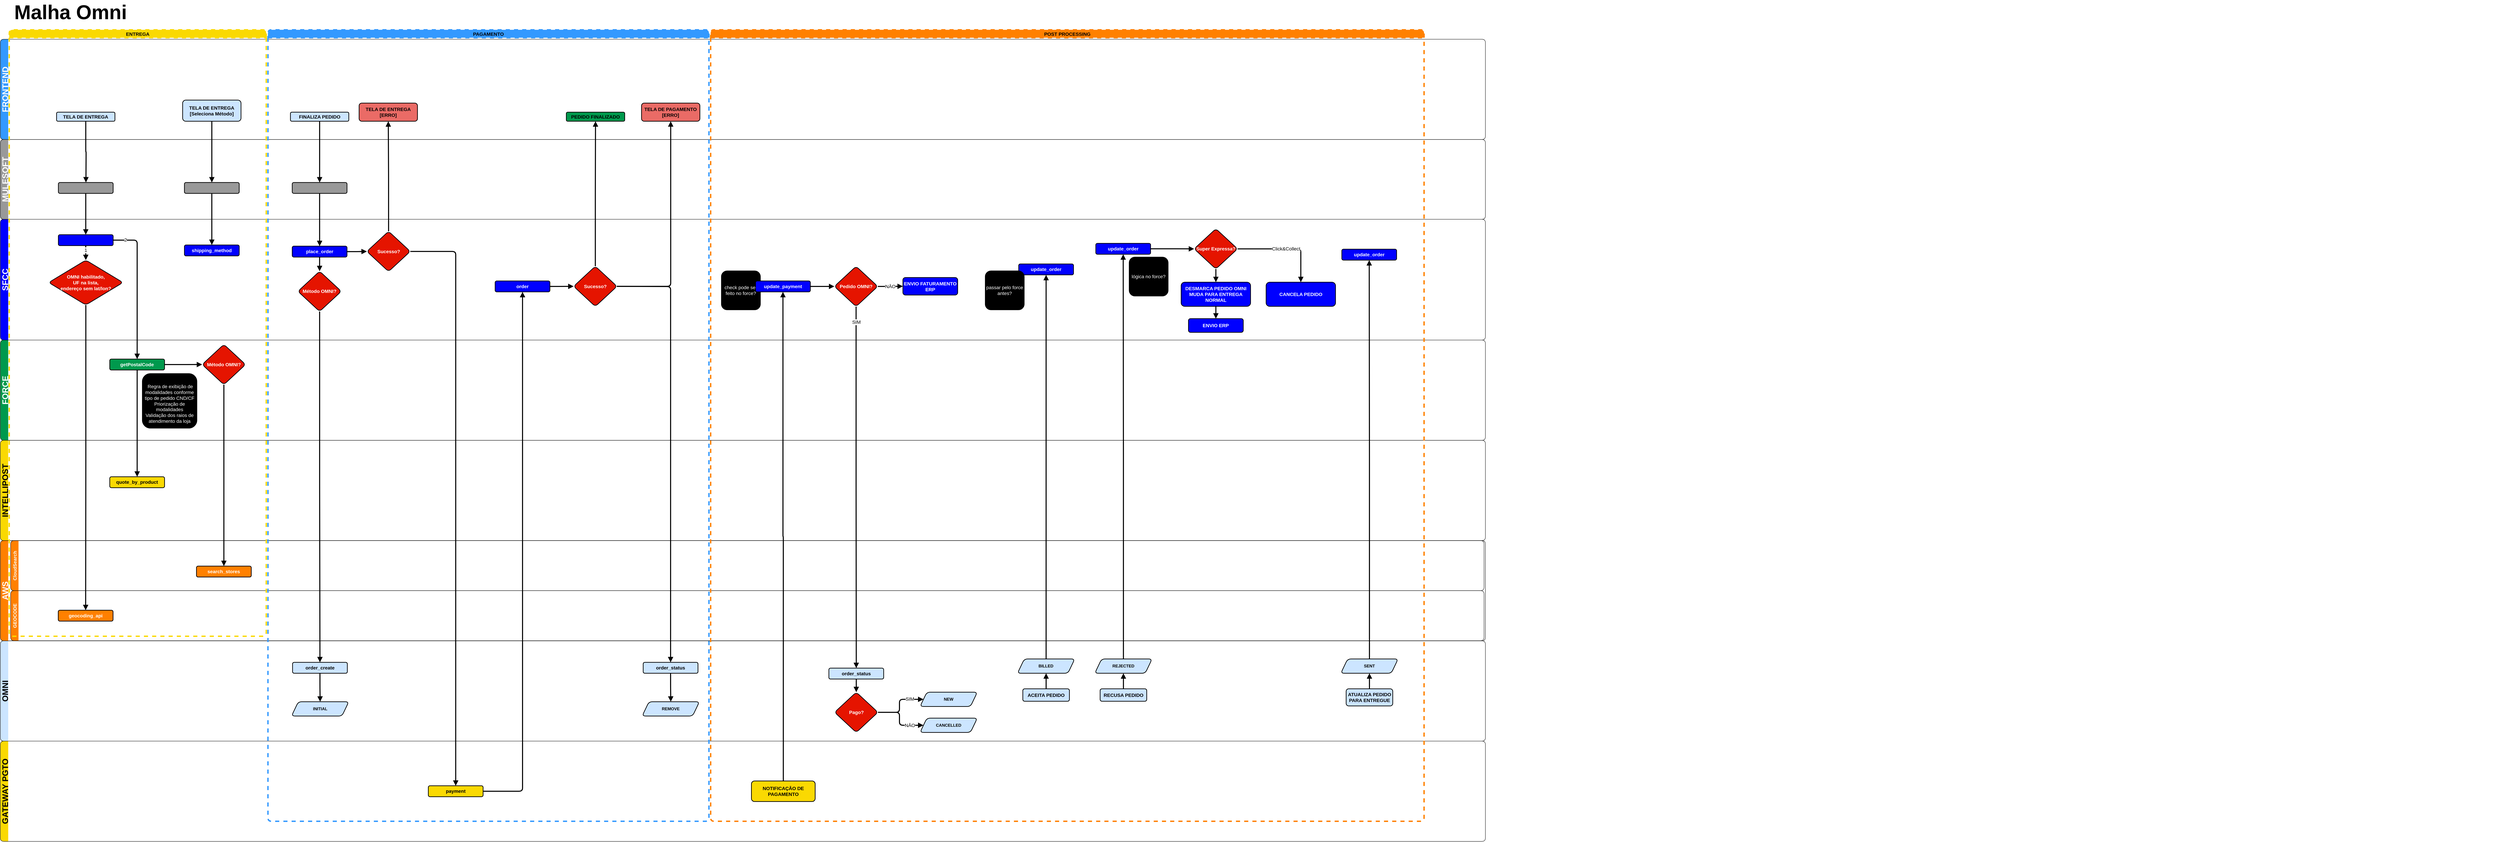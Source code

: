 <mxfile version="20.0.4" type="github">
  <diagram id="prtHgNgQTEPvFCAcTncT" name="Page-1">
    <mxGraphModel dx="3235" dy="905" grid="1" gridSize="10" guides="1" tooltips="1" connect="1" arrows="1" fold="1" page="1" pageScale="1" pageWidth="827" pageHeight="1169" math="0" shadow="0">
      <root>
        <mxCell id="0" />
        <mxCell id="1" parent="0" />
        <mxCell id="UH4h_3Y_hmDIXnIcrMvg-1" value="" style="edgeStyle=orthogonalEdgeStyle;rounded=1;orthogonalLoop=1;jettySize=auto;html=1;dashed=1;endArrow=none;endFill=0;" parent="1" edge="1">
          <mxGeometry relative="1" as="geometry">
            <mxPoint x="790" y="440" as="sourcePoint" />
          </mxGeometry>
        </mxCell>
        <mxCell id="UH4h_3Y_hmDIXnIcrMvg-2" style="edgeStyle=orthogonalEdgeStyle;rounded=1;orthogonalLoop=1;jettySize=auto;html=1;endArrow=classic;endFill=1;" parent="1" edge="1">
          <mxGeometry relative="1" as="geometry">
            <mxPoint x="910" y="440" as="targetPoint" />
          </mxGeometry>
        </mxCell>
        <mxCell id="weExqB_nzbaYjORjGd64-1" value="OMNI" style="swimlane;horizontal=0;labelBackgroundColor=none;fillColor=#CCE5FF;fontColor=#000000;strokeColor=default;strokeWidth=1;fontSize=24;perimeterSpacing=1;swimlaneLine=0;rounded=1;" vertex="1" parent="1">
          <mxGeometry x="-984" y="2480.4" width="4334" height="292.65" as="geometry" />
        </mxCell>
        <mxCell id="weExqB_nzbaYjORjGd64-16" style="edgeStyle=orthogonalEdgeStyle;rounded=1;orthogonalLoop=1;jettySize=auto;html=1;entryX=0.5;entryY=0;entryDx=0;entryDy=0;fontColor=#000000;endArrow=block;endFill=1;endSize=8;strokeWidth=3;" edge="1" parent="weExqB_nzbaYjORjGd64-1" source="weExqB_nzbaYjORjGd64-13" target="weExqB_nzbaYjORjGd64-14">
          <mxGeometry relative="1" as="geometry" />
        </mxCell>
        <mxCell id="weExqB_nzbaYjORjGd64-13" value="order_create" style="rounded=1;whiteSpace=wrap;html=1;fontFamily=Helvetica;fontSize=14;fontColor=#000000;align=center;fillColor=#CCE5FF;strokeColor=default;strokeWidth=2;fontStyle=1" vertex="1" parent="weExqB_nzbaYjORjGd64-1">
          <mxGeometry x="852.784" y="62.714" width="159.914" height="31.926" as="geometry" />
        </mxCell>
        <mxCell id="weExqB_nzbaYjORjGd64-14" value="&lt;b&gt;INITIAL&lt;/b&gt;" style="shape=parallelogram;perimeter=parallelogramPerimeter;whiteSpace=wrap;html=1;fixedSize=1;fontColor=#000000;fillColor=#CCE5FF;strokeWidth=2;rounded=1;" vertex="1" parent="weExqB_nzbaYjORjGd64-1">
          <mxGeometry x="849.694" y="177.682" width="167.23" height="41.807" as="geometry" />
        </mxCell>
        <mxCell id="weExqB_nzbaYjORjGd64-36" style="edgeStyle=orthogonalEdgeStyle;rounded=1;orthogonalLoop=1;jettySize=auto;html=1;entryX=0.5;entryY=0;entryDx=0;entryDy=0;fontSize=24;fontColor=#000000;endArrow=block;endFill=1;endSize=8;strokeWidth=3;" edge="1" parent="weExqB_nzbaYjORjGd64-1" source="weExqB_nzbaYjORjGd64-32" target="weExqB_nzbaYjORjGd64-33">
          <mxGeometry relative="1" as="geometry" />
        </mxCell>
        <mxCell id="weExqB_nzbaYjORjGd64-32" value="order_status" style="rounded=1;whiteSpace=wrap;html=1;fontFamily=Helvetica;fontSize=14;fontColor=#000000;align=center;fillColor=#CCE5FF;strokeColor=default;strokeWidth=2;fontStyle=1" vertex="1" parent="weExqB_nzbaYjORjGd64-1">
          <mxGeometry x="1876.094" y="62.714" width="159.914" height="31.926" as="geometry" />
        </mxCell>
        <mxCell id="weExqB_nzbaYjORjGd64-33" value="&lt;b&gt;REMOVE&lt;/b&gt;" style="shape=parallelogram;perimeter=parallelogramPerimeter;whiteSpace=wrap;html=1;fixedSize=1;fontColor=#000000;fillColor=#CCE5FF;strokeWidth=2;rounded=1;" vertex="1" parent="weExqB_nzbaYjORjGd64-1">
          <mxGeometry x="1873.004" y="177.682" width="167.23" height="41.807" as="geometry" />
        </mxCell>
        <mxCell id="weExqB_nzbaYjORjGd64-63" style="edgeStyle=orthogonalEdgeStyle;rounded=1;orthogonalLoop=1;jettySize=auto;html=1;entryX=0.5;entryY=0;entryDx=0;entryDy=0;labelBackgroundColor=default;fontSize=14;fontColor=#000000;endArrow=block;endFill=1;endSize=8;strokeWidth=3;" edge="1" parent="weExqB_nzbaYjORjGd64-1" source="weExqB_nzbaYjORjGd64-50" target="weExqB_nzbaYjORjGd64-62">
          <mxGeometry relative="1" as="geometry" />
        </mxCell>
        <mxCell id="weExqB_nzbaYjORjGd64-50" value="order_status" style="rounded=1;whiteSpace=wrap;html=1;fontFamily=Helvetica;fontSize=14;fontColor=#000000;align=center;fillColor=#CCE5FF;strokeColor=default;strokeWidth=2;fontStyle=1" vertex="1" parent="weExqB_nzbaYjORjGd64-1">
          <mxGeometry x="2418.004" y="79.594" width="159.914" height="31.926" as="geometry" />
        </mxCell>
        <mxCell id="weExqB_nzbaYjORjGd64-51" value="&lt;b&gt;NEW&lt;/b&gt;" style="shape=parallelogram;perimeter=parallelogramPerimeter;whiteSpace=wrap;html=1;fixedSize=1;fontColor=#000000;fillColor=#CCE5FF;strokeWidth=2;rounded=1;" vertex="1" parent="weExqB_nzbaYjORjGd64-1">
          <mxGeometry x="2684.004" y="149.822" width="167.23" height="41.807" as="geometry" />
        </mxCell>
        <mxCell id="weExqB_nzbaYjORjGd64-65" value="SIM" style="edgeStyle=orthogonalEdgeStyle;rounded=1;orthogonalLoop=1;jettySize=auto;html=1;entryX=0;entryY=0.5;entryDx=0;entryDy=0;labelBackgroundColor=default;fontSize=14;fontColor=#000000;endArrow=block;endFill=1;endSize=8;strokeWidth=3;" edge="1" parent="weExqB_nzbaYjORjGd64-1" source="weExqB_nzbaYjORjGd64-62" target="weExqB_nzbaYjORjGd64-51">
          <mxGeometry x="0.531" y="1" relative="1" as="geometry">
            <Array as="points">
              <mxPoint x="2624" y="209" />
              <mxPoint x="2624" y="171" />
            </Array>
            <mxPoint as="offset" />
          </mxGeometry>
        </mxCell>
        <mxCell id="weExqB_nzbaYjORjGd64-66" value="NĀO" style="edgeStyle=orthogonalEdgeStyle;rounded=1;orthogonalLoop=1;jettySize=auto;html=1;entryX=0;entryY=0.5;entryDx=0;entryDy=0;labelBackgroundColor=default;fontSize=14;fontColor=#000000;endArrow=block;endFill=1;endSize=8;strokeWidth=3;" edge="1" parent="weExqB_nzbaYjORjGd64-1" source="weExqB_nzbaYjORjGd64-62" target="weExqB_nzbaYjORjGd64-64">
          <mxGeometry x="0.531" relative="1" as="geometry">
            <Array as="points">
              <mxPoint x="2624" y="209" />
              <mxPoint x="2624" y="246" />
            </Array>
            <mxPoint as="offset" />
          </mxGeometry>
        </mxCell>
        <mxCell id="weExqB_nzbaYjORjGd64-62" value="Pago?" style="rhombus;whiteSpace=wrap;html=1;labelBackgroundColor=none;fontColor=#ffffff;fillColor=#e51400;strokeColor=default;strokeWidth=2;fontSize=14;fontStyle=1;rounded=1;" vertex="1" parent="weExqB_nzbaYjORjGd64-1">
          <mxGeometry x="2434.576" y="149.822" width="126.771" height="117.531" as="geometry" />
        </mxCell>
        <mxCell id="weExqB_nzbaYjORjGd64-64" value="&lt;b&gt;CANCELLED&lt;/b&gt;" style="shape=parallelogram;perimeter=parallelogramPerimeter;whiteSpace=wrap;html=1;fixedSize=1;fontColor=#000000;fillColor=#CCE5FF;strokeWidth=2;rounded=1;" vertex="1" parent="weExqB_nzbaYjORjGd64-1">
          <mxGeometry x="2684.004" y="225.542" width="167.23" height="41.807" as="geometry" />
        </mxCell>
        <mxCell id="weExqB_nzbaYjORjGd64-78" style="edgeStyle=orthogonalEdgeStyle;rounded=1;orthogonalLoop=1;jettySize=auto;html=1;entryX=0.5;entryY=1;entryDx=0;entryDy=0;labelBackgroundColor=default;fontSize=14;fontColor=#FFFFFF;endArrow=block;endFill=1;endSize=8;strokeWidth=3;" edge="1" parent="weExqB_nzbaYjORjGd64-1" source="weExqB_nzbaYjORjGd64-70" target="weExqB_nzbaYjORjGd64-76">
          <mxGeometry relative="1" as="geometry" />
        </mxCell>
        <mxCell id="weExqB_nzbaYjORjGd64-70" value="&lt;b&gt;ACEITA PEDIDO&lt;/b&gt;" style="rounded=1;whiteSpace=wrap;html=1;fontSize=14;fontColor=#000000;strokeWidth=2;fillColor=#CCE5FF;" vertex="1" parent="weExqB_nzbaYjORjGd64-1">
          <mxGeometry x="2984" y="140" width="136" height="36.32" as="geometry" />
        </mxCell>
        <mxCell id="weExqB_nzbaYjORjGd64-79" style="edgeStyle=orthogonalEdgeStyle;rounded=1;orthogonalLoop=1;jettySize=auto;html=1;entryX=0.5;entryY=1;entryDx=0;entryDy=0;labelBackgroundColor=default;fontSize=14;fontColor=#FFFFFF;endArrow=block;endFill=1;endSize=8;strokeWidth=3;" edge="1" parent="weExqB_nzbaYjORjGd64-1" source="weExqB_nzbaYjORjGd64-71" target="weExqB_nzbaYjORjGd64-77">
          <mxGeometry relative="1" as="geometry" />
        </mxCell>
        <mxCell id="weExqB_nzbaYjORjGd64-71" value="&lt;b&gt;RECUSA PEDIDO&lt;/b&gt;" style="rounded=1;whiteSpace=wrap;html=1;fontSize=14;fontColor=#000000;strokeWidth=2;fillColor=#CCE5FF;" vertex="1" parent="weExqB_nzbaYjORjGd64-1">
          <mxGeometry x="3209.62" y="140" width="136" height="36.32" as="geometry" />
        </mxCell>
        <mxCell id="weExqB_nzbaYjORjGd64-76" value="&lt;b&gt;BILLED&lt;/b&gt;" style="shape=parallelogram;perimeter=parallelogramPerimeter;whiteSpace=wrap;html=1;fixedSize=1;fontColor=#000000;fillColor=#CCE5FF;strokeWidth=2;rounded=1;" vertex="1" parent="weExqB_nzbaYjORjGd64-1">
          <mxGeometry x="2968.384" y="52.832" width="167.23" height="41.807" as="geometry" />
        </mxCell>
        <mxCell id="weExqB_nzbaYjORjGd64-77" value="&lt;b&gt;REJECTED&lt;/b&gt;" style="shape=parallelogram;perimeter=parallelogramPerimeter;whiteSpace=wrap;html=1;fixedSize=1;fontColor=#000000;fillColor=#CCE5FF;strokeWidth=2;rounded=1;" vertex="1" parent="weExqB_nzbaYjORjGd64-1">
          <mxGeometry x="3194.004" y="52.832" width="167.23" height="41.807" as="geometry" />
        </mxCell>
        <mxCell id="weExqB_nzbaYjORjGd64-99" style="edgeStyle=orthogonalEdgeStyle;rounded=1;orthogonalLoop=1;jettySize=auto;html=1;entryX=0.5;entryY=1;entryDx=0;entryDy=0;labelBackgroundColor=default;fontSize=14;fontColor=#000000;endArrow=block;endFill=1;endSize=8;strokeWidth=3;" edge="1" parent="weExqB_nzbaYjORjGd64-1" source="weExqB_nzbaYjORjGd64-97" target="weExqB_nzbaYjORjGd64-98">
          <mxGeometry relative="1" as="geometry" />
        </mxCell>
        <mxCell id="weExqB_nzbaYjORjGd64-97" value="&lt;b&gt;ATUALIZA PEDIDO PARA ENTREGUE&lt;/b&gt;" style="rounded=1;whiteSpace=wrap;html=1;fontSize=14;fontColor=#000000;strokeWidth=2;fillColor=#CCE5FF;" vertex="1" parent="weExqB_nzbaYjORjGd64-1">
          <mxGeometry x="3927.62" y="140" width="136" height="50" as="geometry" />
        </mxCell>
        <mxCell id="weExqB_nzbaYjORjGd64-98" value="&lt;b&gt;SENT&lt;/b&gt;" style="shape=parallelogram;perimeter=parallelogramPerimeter;whiteSpace=wrap;html=1;fixedSize=1;fontColor=#000000;fillColor=#CCE5FF;strokeWidth=2;rounded=1;" vertex="1" parent="weExqB_nzbaYjORjGd64-1">
          <mxGeometry x="3912.004" y="52.832" width="167.23" height="41.807" as="geometry" />
        </mxCell>
        <mxCell id="weExqB_nzbaYjORjGd64-3" value="GATEWAY PGTO" style="swimlane;horizontal=0;labelBackgroundColor=none;fillColor=#FAD902;fontColor=#000000;strokeColor=default;strokeWidth=1;fontSize=24;perimeterSpacing=1;swimlaneLine=0;rounded=1;" vertex="1" parent="1">
          <mxGeometry x="-984" y="2773.06" width="4334" height="292.65" as="geometry" />
        </mxCell>
        <mxCell id="weExqB_nzbaYjORjGd64-25" value="payment" style="rounded=1;whiteSpace=wrap;html=1;fontFamily=Helvetica;fontSize=14;fontColor=#000000;align=center;fillColor=#FAD902;strokeColor=default;strokeWidth=2;fontStyle=1" vertex="1" parent="weExqB_nzbaYjORjGd64-3">
          <mxGeometry x="1249.001" y="130.362" width="159.914" height="31.926" as="geometry" />
        </mxCell>
        <mxCell id="weExqB_nzbaYjORjGd64-46" value="&lt;b style=&quot;font-size: 14px;&quot;&gt;NOTIFICAÇĀO DE PAGAMENTO&lt;/b&gt;" style="rounded=1;whiteSpace=wrap;html=1;fontSize=14;fontColor=#000000;strokeWidth=2;fillColor=#FAD902;" vertex="1" parent="weExqB_nzbaYjORjGd64-3">
          <mxGeometry x="2192" y="116.32" width="186" height="60" as="geometry" />
        </mxCell>
        <mxCell id="weExqB_nzbaYjORjGd64-17" style="edgeStyle=orthogonalEdgeStyle;rounded=1;orthogonalLoop=1;jettySize=auto;html=1;entryX=0.5;entryY=0;entryDx=0;entryDy=0;fontColor=#000000;endArrow=block;endFill=1;endSize=8;strokeWidth=3;" edge="1" parent="1" source="weExqB_nzbaYjORjGd64-11" target="weExqB_nzbaYjORjGd64-13">
          <mxGeometry relative="1" as="geometry" />
        </mxCell>
        <mxCell id="UH4h_3Y_hmDIXnIcrMvg-36" value="FRONTEND" style="swimlane;horizontal=0;labelBackgroundColor=none;fillColor=#3399FF;fontColor=#FFFFFF;strokeColor=default;strokeWidth=1;fontSize=24;perimeterSpacing=1;swimlaneLine=0;rounded=1;" parent="1" vertex="1">
          <mxGeometry x="-984" y="724.49" width="4334" height="292.65" as="geometry" />
        </mxCell>
        <mxCell id="UH4h_3Y_hmDIXnIcrMvg-58" value="TELA DE ENTREGA" style="rounded=1;whiteSpace=wrap;html=1;labelBackgroundColor=none;fontColor=#000000;fillColor=#CCE5FF;strokeColor=default;strokeWidth=2;fontSize=14;fontStyle=1" parent="UH4h_3Y_hmDIXnIcrMvg-36" vertex="1">
          <mxGeometry x="164.095" y="212.838" width="170.366" height="26.605" as="geometry" />
        </mxCell>
        <mxCell id="UH4h_3Y_hmDIXnIcrMvg-68" value="TELA DE ENTREGA&lt;br&gt;[Seleciona Método]" style="rounded=1;whiteSpace=wrap;html=1;labelBackgroundColor=none;fontColor=#000000;fillColor=#CCE5FF;strokeColor=default;strokeWidth=2;fontSize=14;fontStyle=1" parent="UH4h_3Y_hmDIXnIcrMvg-36" vertex="1">
          <mxGeometry x="532.001" y="177.683" width="170.366" height="61.76" as="geometry" />
        </mxCell>
        <mxCell id="UH4h_3Y_hmDIXnIcrMvg-78" value="FINALIZA PEDIDO" style="rounded=1;whiteSpace=wrap;html=1;labelBackgroundColor=none;fontColor=#000000;fillColor=#CCE5FF;strokeColor=default;strokeWidth=2;fontSize=14;fontStyle=1" parent="UH4h_3Y_hmDIXnIcrMvg-36" vertex="1">
          <mxGeometry x="846.603" y="212.838" width="170.366" height="26.605" as="geometry" />
        </mxCell>
        <mxCell id="weExqB_nzbaYjORjGd64-21" value="TELA DE ENTREGA&lt;br&gt;[ERRO]" style="rounded=1;whiteSpace=wrap;html=1;labelBackgroundColor=none;fontColor=#000000;fillColor=#EA6B66;strokeColor=default;strokeWidth=2;fontSize=14;fontStyle=1" vertex="1" parent="UH4h_3Y_hmDIXnIcrMvg-36">
          <mxGeometry x="1047" y="186.333" width="170.37" height="53.11" as="geometry" />
        </mxCell>
        <mxCell id="UH4h_3Y_hmDIXnIcrMvg-54" value="SFCC" style="swimlane;horizontal=0;labelBackgroundColor=none;fillColor=#0000FF;fontColor=#FFFFFF;strokeColor=default;strokeWidth=1;fontSize=24;perimeterSpacing=1;swimlaneLine=0;rounded=1;" parent="1" vertex="1">
          <mxGeometry x="-984" y="1250" width="4334" height="352.45" as="geometry" />
        </mxCell>
        <mxCell id="weExqB_nzbaYjORjGd64-57" value="1" style="edgeStyle=orthogonalEdgeStyle;rounded=1;orthogonalLoop=1;jettySize=auto;html=1;entryX=0.5;entryY=0;entryDx=0;entryDy=0;fontSize=14;fontColor=#000000;endArrow=block;endFill=1;endSize=8;strokeWidth=3;labelBackgroundColor=default;" edge="1" parent="UH4h_3Y_hmDIXnIcrMvg-54" source="UH4h_3Y_hmDIXnIcrMvg-71" target="weExqB_nzbaYjORjGd64-56">
          <mxGeometry x="-0.375" relative="1" as="geometry">
            <mxPoint as="offset" />
          </mxGeometry>
        </mxCell>
        <mxCell id="UH4h_3Y_hmDIXnIcrMvg-71" value="" style="rounded=1;whiteSpace=wrap;html=1;fontFamily=Helvetica;fontSize=14;fontColor=#ffffff;align=center;fillColor=#0000FF;strokeColor=default;strokeWidth=2;fontStyle=1" parent="UH4h_3Y_hmDIXnIcrMvg-54" vertex="1">
          <mxGeometry x="169.321" y="44.973" width="159.914" height="31.926" as="geometry" />
        </mxCell>
        <mxCell id="UH4h_3Y_hmDIXnIcrMvg-72" value="shipping_method" style="rounded=1;whiteSpace=wrap;html=1;fontFamily=Helvetica;fontSize=14;fontColor=#ffffff;align=center;fillColor=#0000FF;strokeColor=default;strokeWidth=2;fontStyle=1" parent="UH4h_3Y_hmDIXnIcrMvg-54" vertex="1">
          <mxGeometry x="537.227" y="74.973" width="159.914" height="31.926" as="geometry" />
        </mxCell>
        <mxCell id="weExqB_nzbaYjORjGd64-12" style="edgeStyle=orthogonalEdgeStyle;rounded=1;orthogonalLoop=1;jettySize=auto;html=1;fontColor=#000000;endArrow=block;endFill=1;endSize=8;strokeWidth=3;entryX=0.5;entryY=0;entryDx=0;entryDy=0;" edge="1" parent="UH4h_3Y_hmDIXnIcrMvg-54" source="weExqB_nzbaYjORjGd64-5" target="weExqB_nzbaYjORjGd64-11">
          <mxGeometry relative="1" as="geometry" />
        </mxCell>
        <mxCell id="weExqB_nzbaYjORjGd64-5" value="place_order" style="rounded=1;whiteSpace=wrap;html=1;fontFamily=Helvetica;fontSize=14;fontColor=#ffffff;align=center;fillColor=#0000FF;strokeColor=default;strokeWidth=2;fontStyle=1" vertex="1" parent="UH4h_3Y_hmDIXnIcrMvg-54">
          <mxGeometry x="851.829" y="78.392" width="159.914" height="31.926" as="geometry" />
        </mxCell>
        <mxCell id="weExqB_nzbaYjORjGd64-11" value="Método OMNI?" style="rhombus;whiteSpace=wrap;html=1;labelBackgroundColor=none;fontColor=#ffffff;fillColor=#e51400;strokeColor=default;strokeWidth=2;fontSize=14;fontStyle=1;rounded=1;" vertex="1" parent="UH4h_3Y_hmDIXnIcrMvg-54">
          <mxGeometry x="868.396" y="151.552" width="126.771" height="117.531" as="geometry" />
        </mxCell>
        <mxCell id="weExqB_nzbaYjORjGd64-18" value="Sucesso?" style="rhombus;whiteSpace=wrap;html=1;labelBackgroundColor=none;fontColor=#ffffff;fillColor=#e51400;strokeColor=default;strokeWidth=2;fontSize=14;fontStyle=1;rounded=1;" vertex="1" parent="UH4h_3Y_hmDIXnIcrMvg-54">
          <mxGeometry x="1069.641" y="35.066" width="126.771" height="117.531" as="geometry" />
        </mxCell>
        <mxCell id="weExqB_nzbaYjORjGd64-19" style="edgeStyle=orthogonalEdgeStyle;rounded=1;orthogonalLoop=1;jettySize=auto;html=1;fontColor=#000000;endArrow=block;endFill=1;endSize=8;strokeWidth=3;entryX=0;entryY=0.5;entryDx=0;entryDy=0;" edge="1" parent="UH4h_3Y_hmDIXnIcrMvg-54" source="weExqB_nzbaYjORjGd64-5" target="weExqB_nzbaYjORjGd64-18">
          <mxGeometry relative="1" as="geometry">
            <mxPoint x="1055.641" y="68.225" as="targetPoint" />
          </mxGeometry>
        </mxCell>
        <mxCell id="weExqB_nzbaYjORjGd64-56" value="OMNI habilitado,&lt;br&gt;UF na lista, &lt;br&gt;endereço sem lat/lon?" style="rhombus;whiteSpace=wrap;html=1;labelBackgroundColor=none;fontColor=#ffffff;fillColor=#e51400;strokeColor=default;strokeWidth=2;fontSize=14;fontStyle=1;rounded=1;" vertex="1" parent="UH4h_3Y_hmDIXnIcrMvg-54">
          <mxGeometry x="141" y="119.2" width="217" height="130.8" as="geometry" />
        </mxCell>
        <mxCell id="weExqB_nzbaYjORjGd64-68" value="ENVIO FATURAMENTO ERP" style="rounded=1;whiteSpace=wrap;html=1;fontFamily=Helvetica;fontSize=14;fontColor=#ffffff;align=center;fillColor=#0000FF;strokeColor=default;strokeWidth=2;fontStyle=1" vertex="1" parent="UH4h_3Y_hmDIXnIcrMvg-54">
          <mxGeometry x="2634" y="170" width="159.91" height="51.13" as="geometry" />
        </mxCell>
        <mxCell id="weExqB_nzbaYjORjGd64-74" value="check pode ser feito no force?" style="whiteSpace=wrap;html=1;aspect=fixed;fontSize=14;fontColor=#FFFFFF;strokeWidth=1;fillColor=#000000;rounded=1;" vertex="1" parent="UH4h_3Y_hmDIXnIcrMvg-54">
          <mxGeometry x="2104" y="150.21" width="114.43" height="114.43" as="geometry" />
        </mxCell>
        <mxCell id="weExqB_nzbaYjORjGd64-75" value="update_order" style="rounded=1;whiteSpace=wrap;html=1;fontFamily=Helvetica;fontSize=14;fontColor=#ffffff;align=center;fillColor=#0000FF;strokeColor=default;strokeWidth=2;fontStyle=1" vertex="1" parent="UH4h_3Y_hmDIXnIcrMvg-54">
          <mxGeometry x="2971.999" y="130.362" width="159.914" height="31.926" as="geometry" />
        </mxCell>
        <mxCell id="weExqB_nzbaYjORjGd64-82" value="passar pelo force antes?" style="whiteSpace=wrap;html=1;aspect=fixed;fontSize=14;fontColor=#FFFFFF;strokeWidth=1;fillColor=#000000;rounded=1;" vertex="1" parent="UH4h_3Y_hmDIXnIcrMvg-54">
          <mxGeometry x="2874" y="150.21" width="114.43" height="114.43" as="geometry" />
        </mxCell>
        <mxCell id="weExqB_nzbaYjORjGd64-89" style="edgeStyle=orthogonalEdgeStyle;rounded=1;orthogonalLoop=1;jettySize=auto;html=1;entryX=0;entryY=0.5;entryDx=0;entryDy=0;labelBackgroundColor=default;fontSize=14;fontColor=#FFFFFF;endArrow=block;endFill=1;endSize=8;strokeWidth=3;" edge="1" parent="UH4h_3Y_hmDIXnIcrMvg-54" source="weExqB_nzbaYjORjGd64-84" target="weExqB_nzbaYjORjGd64-88">
          <mxGeometry relative="1" as="geometry" />
        </mxCell>
        <mxCell id="weExqB_nzbaYjORjGd64-84" value="update_order" style="rounded=1;whiteSpace=wrap;html=1;fontFamily=Helvetica;fontSize=14;fontColor=#ffffff;align=center;fillColor=#0000FF;strokeColor=default;strokeWidth=2;fontStyle=1" vertex="1" parent="UH4h_3Y_hmDIXnIcrMvg-54">
          <mxGeometry x="3196.999" y="70.202" width="159.914" height="31.926" as="geometry" />
        </mxCell>
        <mxCell id="weExqB_nzbaYjORjGd64-85" value="lógica no force?" style="whiteSpace=wrap;html=1;aspect=fixed;fontSize=14;fontColor=#FFFFFF;strokeWidth=1;fillColor=#000000;rounded=1;" vertex="1" parent="UH4h_3Y_hmDIXnIcrMvg-54">
          <mxGeometry x="3294" y="110.0" width="114.43" height="114.43" as="geometry" />
        </mxCell>
        <mxCell id="weExqB_nzbaYjORjGd64-93" style="edgeStyle=orthogonalEdgeStyle;rounded=1;orthogonalLoop=1;jettySize=auto;html=1;entryX=0.5;entryY=0;entryDx=0;entryDy=0;labelBackgroundColor=default;fontSize=14;fontColor=#FFFFFF;endArrow=block;endFill=1;endSize=8;strokeWidth=3;" edge="1" parent="UH4h_3Y_hmDIXnIcrMvg-54" source="weExqB_nzbaYjORjGd64-88" target="weExqB_nzbaYjORjGd64-90">
          <mxGeometry relative="1" as="geometry" />
        </mxCell>
        <mxCell id="weExqB_nzbaYjORjGd64-96" value="Click&amp;amp;Collect" style="edgeStyle=orthogonalEdgeStyle;rounded=1;orthogonalLoop=1;jettySize=auto;html=1;entryX=0.5;entryY=0;entryDx=0;entryDy=0;labelBackgroundColor=default;fontSize=14;fontColor=#000000;endArrow=block;endFill=1;endSize=8;strokeWidth=3;" edge="1" parent="UH4h_3Y_hmDIXnIcrMvg-54" source="weExqB_nzbaYjORjGd64-88" target="weExqB_nzbaYjORjGd64-95">
          <mxGeometry relative="1" as="geometry" />
        </mxCell>
        <mxCell id="weExqB_nzbaYjORjGd64-88" value="Super Expressa?" style="rhombus;whiteSpace=wrap;html=1;labelBackgroundColor=none;fontColor=#ffffff;fillColor=#e51400;strokeColor=default;strokeWidth=2;fontSize=14;fontStyle=1;rounded=1;" vertex="1" parent="UH4h_3Y_hmDIXnIcrMvg-54">
          <mxGeometry x="3483.996" y="27.562" width="126.771" height="117.531" as="geometry" />
        </mxCell>
        <mxCell id="weExqB_nzbaYjORjGd64-94" style="edgeStyle=orthogonalEdgeStyle;rounded=1;orthogonalLoop=1;jettySize=auto;html=1;labelBackgroundColor=default;fontSize=14;fontColor=#FFFFFF;endArrow=block;endFill=1;endSize=8;strokeWidth=3;" edge="1" parent="UH4h_3Y_hmDIXnIcrMvg-54" source="weExqB_nzbaYjORjGd64-90" target="weExqB_nzbaYjORjGd64-92">
          <mxGeometry relative="1" as="geometry" />
        </mxCell>
        <mxCell id="weExqB_nzbaYjORjGd64-90" value="DESMARCA PEDIDO OMNI&lt;br&gt;MUDA PARA ENTREGA NORMAL" style="rounded=1;whiteSpace=wrap;html=1;fontFamily=Helvetica;fontSize=14;fontColor=#ffffff;align=center;fillColor=#0000FF;strokeColor=default;strokeWidth=2;fontStyle=1" vertex="1" parent="UH4h_3Y_hmDIXnIcrMvg-54">
          <mxGeometry x="3446.09" y="183.6" width="202.58" height="70.57" as="geometry" />
        </mxCell>
        <mxCell id="weExqB_nzbaYjORjGd64-92" value="ENVIO ERP" style="rounded=1;whiteSpace=wrap;html=1;fontFamily=Helvetica;fontSize=14;fontColor=#ffffff;align=center;fillColor=#0000FF;strokeColor=default;strokeWidth=2;fontStyle=1" vertex="1" parent="UH4h_3Y_hmDIXnIcrMvg-54">
          <mxGeometry x="3467.43" y="290" width="159.91" height="40" as="geometry" />
        </mxCell>
        <mxCell id="weExqB_nzbaYjORjGd64-95" value="CANCELA PEDIDO" style="rounded=1;whiteSpace=wrap;html=1;fontFamily=Helvetica;fontSize=14;fontColor=#ffffff;align=center;fillColor=#0000FF;strokeColor=default;strokeWidth=2;fontStyle=1" vertex="1" parent="UH4h_3Y_hmDIXnIcrMvg-54">
          <mxGeometry x="3694" y="183.6" width="202.58" height="70.57" as="geometry" />
        </mxCell>
        <mxCell id="weExqB_nzbaYjORjGd64-101" value="update_order" style="rounded=1;whiteSpace=wrap;html=1;fontFamily=Helvetica;fontSize=14;fontColor=#ffffff;align=center;fillColor=#0000FF;strokeColor=default;strokeWidth=2;fontStyle=1" vertex="1" parent="UH4h_3Y_hmDIXnIcrMvg-54">
          <mxGeometry x="3914.999" y="87.272" width="159.914" height="31.926" as="geometry" />
        </mxCell>
        <mxCell id="UH4h_3Y_hmDIXnIcrMvg-55" value="FORCE" style="swimlane;horizontal=0;labelBackgroundColor=none;fillColor=#00994D;fontColor=#FFFFFF;strokeColor=default;strokeWidth=1;fontSize=24;perimeterSpacing=1;swimlaneLine=0;rounded=1;" parent="1" vertex="1">
          <mxGeometry x="-984" y="1602.45" width="4334" height="292.65" as="geometry">
            <mxRectangle x="-984" y="1602.447" width="50" height="110" as="alternateBounds" />
          </mxGeometry>
        </mxCell>
        <mxCell id="UH4h_3Y_hmDIXnIcrMvg-62" style="edgeStyle=orthogonalEdgeStyle;rounded=1;orthogonalLoop=1;jettySize=auto;html=1;entryX=0;entryY=0.5;entryDx=0;entryDy=0;fontColor=#000000;strokeWidth=3;endArrow=block;endFill=1;strokeColor=default;fontSize=14;fontStyle=1;endSize=8;" parent="UH4h_3Y_hmDIXnIcrMvg-55" source="UH4h_3Y_hmDIXnIcrMvg-24" target="UH4h_3Y_hmDIXnIcrMvg-61" edge="1">
          <mxGeometry relative="1" as="geometry" />
        </mxCell>
        <mxCell id="UH4h_3Y_hmDIXnIcrMvg-24" value="getPostalCode" style="rounded=1;whiteSpace=wrap;html=1;fontFamily=Helvetica;fontSize=14;fontColor=#ffffff;align=center;fillColor=#00994D;strokeColor=default;strokeWidth=2;fontStyle=1" parent="UH4h_3Y_hmDIXnIcrMvg-55" vertex="1">
          <mxGeometry x="319.321" y="55.515" width="159.914" height="31.926" as="geometry" />
        </mxCell>
        <mxCell id="UH4h_3Y_hmDIXnIcrMvg-61" value="Método OMNI?" style="rhombus;whiteSpace=wrap;html=1;labelBackgroundColor=none;fontColor=#ffffff;fillColor=#e51400;strokeColor=default;strokeWidth=2;fontSize=14;fontStyle=1;rounded=1;" parent="UH4h_3Y_hmDIXnIcrMvg-55" vertex="1">
          <mxGeometry x="588.98" y="12.711" width="126.771" height="117.531" as="geometry" />
        </mxCell>
        <mxCell id="weExqB_nzbaYjORjGd64-73" value="&lt;br&gt;&amp;nbsp;Regra de exibição de modalidades conforme tipo de pedido CND/CF &lt;br&gt;Priorização de modalidades &lt;br&gt;Validação dos raios de atendimento da loja" style="whiteSpace=wrap;html=1;aspect=fixed;fontSize=14;fontColor=#FFFFFF;strokeWidth=1;fillColor=#000000;rounded=1;" vertex="1" parent="UH4h_3Y_hmDIXnIcrMvg-55">
          <mxGeometry x="414" y="97.553" width="160" height="160" as="geometry" />
        </mxCell>
        <mxCell id="UH4h_3Y_hmDIXnIcrMvg-56" value="INTELLIPOST" style="swimlane;horizontal=0;labelBackgroundColor=none;fillColor=#FAD902;fontColor=#000000;strokeColor=default;strokeWidth=1;fontSize=24;perimeterSpacing=1;swimlaneLine=0;rounded=1;" parent="1" vertex="1">
          <mxGeometry x="-984" y="1895.1" width="4334" height="292.65" as="geometry" />
        </mxCell>
        <mxCell id="UH4h_3Y_hmDIXnIcrMvg-63" value="quote_by_product" style="rounded=1;whiteSpace=wrap;html=1;fontFamily=Helvetica;fontSize=14;fontColor=#000000;align=center;fillColor=#FAD902;strokeColor=default;strokeWidth=2;fontStyle=1" parent="UH4h_3Y_hmDIXnIcrMvg-56" vertex="1">
          <mxGeometry x="319.321" y="106.419" width="159.914" height="31.926" as="geometry" />
        </mxCell>
        <mxCell id="UH4h_3Y_hmDIXnIcrMvg-59" value="MULESOFT" style="swimlane;horizontal=0;labelBackgroundColor=none;fillColor=#999999;fontColor=#FFFFFF;strokeColor=default;strokeWidth=1;fontSize=24;perimeterSpacing=1;swimlaneLine=0;rounded=1;" parent="1" vertex="1">
          <mxGeometry x="-984" y="1017.14" width="4334" height="232.86" as="geometry" />
        </mxCell>
        <mxCell id="UH4h_3Y_hmDIXnIcrMvg-69" value="" style="rounded=1;whiteSpace=wrap;html=1;fontFamily=Helvetica;fontSize=14;fontColor=#ffffff;align=center;fillColor=#999999;strokeColor=default;strokeWidth=2;fontStyle=1" parent="UH4h_3Y_hmDIXnIcrMvg-59" vertex="1">
          <mxGeometry x="169.321" y="125.425" width="159.914" height="31.926" as="geometry" />
        </mxCell>
        <mxCell id="UH4h_3Y_hmDIXnIcrMvg-70" value="" style="rounded=1;whiteSpace=wrap;html=1;fontFamily=Helvetica;fontSize=14;fontColor=#ffffff;align=center;fillColor=#999999;strokeColor=default;strokeWidth=2;fontStyle=1" parent="UH4h_3Y_hmDIXnIcrMvg-59" vertex="1">
          <mxGeometry x="537.227" y="125.425" width="159.914" height="31.926" as="geometry" />
        </mxCell>
        <mxCell id="weExqB_nzbaYjORjGd64-6" value="" style="rounded=1;whiteSpace=wrap;html=1;fontFamily=Helvetica;fontSize=14;fontColor=#ffffff;align=center;fillColor=#999999;strokeColor=default;strokeWidth=2;fontStyle=1" vertex="1" parent="UH4h_3Y_hmDIXnIcrMvg-59">
          <mxGeometry x="851.829" y="125.425" width="159.914" height="31.926" as="geometry" />
        </mxCell>
        <mxCell id="UH4h_3Y_hmDIXnIcrMvg-60" style="edgeStyle=orthogonalEdgeStyle;rounded=1;orthogonalLoop=1;jettySize=auto;html=1;fontColor=#000000;strokeWidth=3;endArrow=block;endFill=1;strokeColor=default;fontSize=14;fontStyle=1;endSize=8;" parent="1" source="UH4h_3Y_hmDIXnIcrMvg-58" edge="1">
          <mxGeometry relative="1" as="geometry">
            <mxPoint x="-734.2" y="1142.565" as="targetPoint" />
          </mxGeometry>
        </mxCell>
        <mxCell id="UH4h_3Y_hmDIXnIcrMvg-64" style="edgeStyle=orthogonalEdgeStyle;rounded=1;orthogonalLoop=1;jettySize=auto;html=1;fontColor=#000000;strokeWidth=3;endArrow=block;endFill=1;strokeColor=default;fontSize=14;fontStyle=1;endSize=8;" parent="1" source="UH4h_3Y_hmDIXnIcrMvg-24" target="UH4h_3Y_hmDIXnIcrMvg-63" edge="1">
          <mxGeometry relative="1" as="geometry" />
        </mxCell>
        <mxCell id="UH4h_3Y_hmDIXnIcrMvg-66" style="edgeStyle=orthogonalEdgeStyle;rounded=1;orthogonalLoop=1;jettySize=auto;html=1;fontColor=#000000;entryX=0.5;entryY=0;entryDx=0;entryDy=0;strokeWidth=3;endArrow=block;endFill=1;strokeColor=default;fontSize=14;fontStyle=1;endSize=8;" parent="1" source="UH4h_3Y_hmDIXnIcrMvg-61" target="UH4h_3Y_hmDIXnIcrMvg-65" edge="1">
          <mxGeometry relative="1" as="geometry">
            <mxPoint x="-1140.104" y="2666.638" as="targetPoint" />
          </mxGeometry>
        </mxCell>
        <mxCell id="UH4h_3Y_hmDIXnIcrMvg-73" style="edgeStyle=orthogonalEdgeStyle;rounded=1;orthogonalLoop=1;jettySize=auto;html=1;entryX=0.5;entryY=0;entryDx=0;entryDy=0;fontSize=14;fontColor=#000000;endArrow=block;endFill=1;strokeColor=default;strokeWidth=3;endSize=8;" parent="1" source="UH4h_3Y_hmDIXnIcrMvg-68" target="UH4h_3Y_hmDIXnIcrMvg-70" edge="1">
          <mxGeometry relative="1" as="geometry" />
        </mxCell>
        <mxCell id="UH4h_3Y_hmDIXnIcrMvg-74" style="edgeStyle=orthogonalEdgeStyle;rounded=1;orthogonalLoop=1;jettySize=auto;html=1;entryX=0.5;entryY=0;entryDx=0;entryDy=0;fontSize=14;fontColor=#000000;endArrow=block;endFill=1;strokeColor=default;strokeWidth=3;endSize=8;" parent="1" source="UH4h_3Y_hmDIXnIcrMvg-70" target="UH4h_3Y_hmDIXnIcrMvg-72" edge="1">
          <mxGeometry relative="1" as="geometry" />
        </mxCell>
        <mxCell id="UH4h_3Y_hmDIXnIcrMvg-75" style="edgeStyle=orthogonalEdgeStyle;rounded=1;orthogonalLoop=1;jettySize=auto;html=1;fontSize=14;fontColor=#000000;endArrow=block;endFill=1;strokeColor=default;strokeWidth=3;endSize=8;" parent="1" source="UH4h_3Y_hmDIXnIcrMvg-69" target="UH4h_3Y_hmDIXnIcrMvg-71" edge="1">
          <mxGeometry relative="1" as="geometry" />
        </mxCell>
        <mxCell id="UH4h_3Y_hmDIXnIcrMvg-76" value="2" style="edgeStyle=orthogonalEdgeStyle;rounded=1;orthogonalLoop=1;jettySize=auto;html=1;entryX=0.5;entryY=0;entryDx=0;entryDy=0;fontSize=14;fontColor=#000000;endArrow=block;endFill=1;strokeColor=default;strokeWidth=3;endSize=8;exitX=1;exitY=0.5;exitDx=0;exitDy=0;" parent="1" source="UH4h_3Y_hmDIXnIcrMvg-71" target="UH4h_3Y_hmDIXnIcrMvg-24" edge="1">
          <mxGeometry x="-0.829" y="1" relative="1" as="geometry">
            <mxPoint x="-504.765" y="1440.731" as="sourcePoint" />
            <mxPoint as="offset" />
          </mxGeometry>
        </mxCell>
        <mxCell id="weExqB_nzbaYjORjGd64-9" style="edgeStyle=orthogonalEdgeStyle;rounded=1;orthogonalLoop=1;jettySize=auto;html=1;entryX=0.5;entryY=0;entryDx=0;entryDy=0;fontColor=#000000;strokeWidth=3;endArrow=block;endFill=1;endSize=8;" edge="1" parent="1" source="UH4h_3Y_hmDIXnIcrMvg-78" target="weExqB_nzbaYjORjGd64-6">
          <mxGeometry relative="1" as="geometry" />
        </mxCell>
        <mxCell id="weExqB_nzbaYjORjGd64-10" style="edgeStyle=orthogonalEdgeStyle;rounded=1;orthogonalLoop=1;jettySize=auto;html=1;entryX=0.5;entryY=0;entryDx=0;entryDy=0;fontColor=#000000;strokeWidth=3;endArrow=block;endFill=1;endSize=8;" edge="1" parent="1" source="weExqB_nzbaYjORjGd64-6" target="weExqB_nzbaYjORjGd64-5">
          <mxGeometry relative="1" as="geometry" />
        </mxCell>
        <mxCell id="weExqB_nzbaYjORjGd64-22" style="edgeStyle=orthogonalEdgeStyle;rounded=1;orthogonalLoop=1;jettySize=auto;html=1;entryX=0.5;entryY=1;entryDx=0;entryDy=0;fontSize=24;fontColor=#000000;endArrow=block;endFill=1;endSize=8;strokeWidth=3;exitX=0.5;exitY=0;exitDx=0;exitDy=0;" edge="1" parent="1" source="weExqB_nzbaYjORjGd64-18" target="weExqB_nzbaYjORjGd64-21">
          <mxGeometry relative="1" as="geometry">
            <mxPoint x="176.186" y="957.603" as="targetPoint" />
          </mxGeometry>
        </mxCell>
        <mxCell id="weExqB_nzbaYjORjGd64-26" style="edgeStyle=orthogonalEdgeStyle;rounded=1;orthogonalLoop=1;jettySize=auto;html=1;entryX=0.5;entryY=0;entryDx=0;entryDy=0;fontSize=24;fontColor=#000000;endArrow=block;endFill=1;endSize=8;strokeWidth=3;" edge="1" parent="1" source="weExqB_nzbaYjORjGd64-18" target="weExqB_nzbaYjORjGd64-25">
          <mxGeometry relative="1" as="geometry" />
        </mxCell>
        <mxCell id="weExqB_nzbaYjORjGd64-35" style="edgeStyle=orthogonalEdgeStyle;rounded=1;orthogonalLoop=1;jettySize=auto;html=1;fontSize=24;fontColor=#000000;endArrow=block;endFill=1;endSize=8;strokeWidth=3;entryX=0.5;entryY=0;entryDx=0;entryDy=0;" edge="1" parent="1" target="weExqB_nzbaYjORjGd64-32">
          <mxGeometry relative="1" as="geometry">
            <mxPoint x="859" y="2400" as="targetPoint" />
            <mxPoint x="814.762" y="1445.757" as="sourcePoint" />
          </mxGeometry>
        </mxCell>
        <mxCell id="weExqB_nzbaYjORjGd64-42" style="edgeStyle=orthogonalEdgeStyle;rounded=1;orthogonalLoop=1;jettySize=auto;html=1;entryX=0.5;entryY=1;entryDx=0;entryDy=0;fontSize=24;fontColor=#000000;endArrow=block;endFill=1;endSize=8;strokeWidth=3;" edge="1" parent="1" source="weExqB_nzbaYjORjGd64-27" target="weExqB_nzbaYjORjGd64-41">
          <mxGeometry relative="1" as="geometry" />
        </mxCell>
        <mxCell id="weExqB_nzbaYjORjGd64-44" style="edgeStyle=orthogonalEdgeStyle;rounded=1;orthogonalLoop=1;jettySize=auto;html=1;entryX=0.5;entryY=1;entryDx=0;entryDy=0;fontSize=24;fontColor=#000000;endArrow=block;endFill=1;endSize=8;strokeWidth=3;" edge="1" parent="1" source="weExqB_nzbaYjORjGd64-27" target="weExqB_nzbaYjORjGd64-43">
          <mxGeometry relative="1" as="geometry" />
        </mxCell>
        <mxCell id="weExqB_nzbaYjORjGd64-27" value="Sucesso?" style="rhombus;whiteSpace=wrap;html=1;labelBackgroundColor=none;fontColor=#ffffff;fillColor=#e51400;strokeColor=default;strokeWidth=2;fontSize=14;fontStyle=1;rounded=1;" vertex="1" parent="1">
          <mxGeometry x="689.001" y="1387.001" width="126.771" height="117.531" as="geometry" />
        </mxCell>
        <mxCell id="weExqB_nzbaYjORjGd64-31" style="edgeStyle=orthogonalEdgeStyle;rounded=1;orthogonalLoop=1;jettySize=auto;html=1;entryX=0;entryY=0.5;entryDx=0;entryDy=0;fontSize=24;fontColor=#000000;endArrow=block;endFill=1;endSize=8;strokeWidth=3;" edge="1" parent="1" source="weExqB_nzbaYjORjGd64-29" target="weExqB_nzbaYjORjGd64-27">
          <mxGeometry relative="1" as="geometry" />
        </mxCell>
        <mxCell id="weExqB_nzbaYjORjGd64-29" value="order" style="rounded=1;whiteSpace=wrap;html=1;fontFamily=Helvetica;fontSize=14;fontColor=#ffffff;align=center;fillColor=#0000FF;strokeColor=default;strokeWidth=2;fontStyle=1" vertex="1" parent="1">
          <mxGeometry x="459.999" y="1429.997" width="159.914" height="31.926" as="geometry" />
        </mxCell>
        <mxCell id="weExqB_nzbaYjORjGd64-30" style="edgeStyle=orthogonalEdgeStyle;rounded=1;orthogonalLoop=1;jettySize=auto;html=1;fontSize=24;fontColor=#000000;endArrow=block;endFill=1;endSize=8;strokeWidth=3;entryX=0.5;entryY=1;entryDx=0;entryDy=0;" edge="1" parent="1" source="weExqB_nzbaYjORjGd64-25" target="weExqB_nzbaYjORjGd64-29">
          <mxGeometry relative="1" as="geometry">
            <mxPoint x="550.0" y="1491.538" as="targetPoint" />
          </mxGeometry>
        </mxCell>
        <mxCell id="weExqB_nzbaYjORjGd64-41" value="TELA DE PAGAMENTO&lt;br&gt;[ERRO]" style="rounded=1;whiteSpace=wrap;html=1;labelBackgroundColor=none;fontColor=#000000;fillColor=#EA6B66;strokeColor=default;strokeWidth=2;fontSize=14;fontStyle=1" vertex="1" parent="1">
          <mxGeometry x="887.2" y="910.823" width="170.37" height="53.11" as="geometry" />
        </mxCell>
        <mxCell id="weExqB_nzbaYjORjGd64-43" value="PEDIDO FINALIZADO" style="rounded=1;whiteSpace=wrap;html=1;labelBackgroundColor=none;fontColor=#000000;fillColor=#00994D;strokeColor=default;strokeWidth=2;fontSize=14;fontStyle=1" vertex="1" parent="1">
          <mxGeometry x="667.773" y="937.328" width="170.366" height="26.605" as="geometry" />
        </mxCell>
        <mxCell id="weExqB_nzbaYjORjGd64-60" style="edgeStyle=orthogonalEdgeStyle;rounded=1;orthogonalLoop=1;jettySize=auto;html=1;entryX=0;entryY=0.5;entryDx=0;entryDy=0;labelBackgroundColor=default;fontSize=14;fontColor=#000000;endArrow=block;endFill=1;endSize=8;strokeWidth=3;" edge="1" parent="1" source="weExqB_nzbaYjORjGd64-47" target="weExqB_nzbaYjORjGd64-49">
          <mxGeometry relative="1" as="geometry" />
        </mxCell>
        <mxCell id="weExqB_nzbaYjORjGd64-47" value="update_payment" style="rounded=1;whiteSpace=wrap;html=1;fontFamily=Helvetica;fontSize=14;fontColor=#ffffff;align=center;fillColor=#0000FF;strokeColor=default;strokeWidth=2;fontStyle=1" vertex="1" parent="1">
          <mxGeometry x="1219.999" y="1429.997" width="159.914" height="31.926" as="geometry" />
        </mxCell>
        <mxCell id="weExqB_nzbaYjORjGd64-48" style="edgeStyle=orthogonalEdgeStyle;rounded=1;orthogonalLoop=1;jettySize=auto;html=1;fontSize=14;fontColor=#000000;endArrow=block;endFill=1;endSize=8;strokeWidth=3;entryX=0.5;entryY=1;entryDx=0;entryDy=0;" edge="1" parent="1" source="weExqB_nzbaYjORjGd64-46" target="weExqB_nzbaYjORjGd64-47">
          <mxGeometry relative="1" as="geometry">
            <mxPoint x="1310" y="1620" as="targetPoint" />
          </mxGeometry>
        </mxCell>
        <mxCell id="weExqB_nzbaYjORjGd64-61" value="SIM" style="edgeStyle=orthogonalEdgeStyle;rounded=1;orthogonalLoop=1;jettySize=auto;html=1;entryX=0.5;entryY=0;entryDx=0;entryDy=0;labelBackgroundColor=default;fontSize=14;fontColor=#000000;endArrow=block;endFill=1;endSize=8;strokeWidth=3;" edge="1" parent="1" source="weExqB_nzbaYjORjGd64-49" target="weExqB_nzbaYjORjGd64-50">
          <mxGeometry x="-0.914" y="1" relative="1" as="geometry">
            <mxPoint as="offset" />
          </mxGeometry>
        </mxCell>
        <mxCell id="weExqB_nzbaYjORjGd64-69" value="NĀO" style="edgeStyle=orthogonalEdgeStyle;rounded=1;orthogonalLoop=1;jettySize=auto;html=1;entryX=0;entryY=0.5;entryDx=0;entryDy=0;labelBackgroundColor=default;fontSize=14;fontColor=#000000;endArrow=block;endFill=1;endSize=8;strokeWidth=3;" edge="1" parent="1" source="weExqB_nzbaYjORjGd64-49" target="weExqB_nzbaYjORjGd64-68">
          <mxGeometry relative="1" as="geometry" />
        </mxCell>
        <mxCell id="weExqB_nzbaYjORjGd64-49" value="Pedido OMNI?" style="rhombus;whiteSpace=wrap;html=1;labelBackgroundColor=none;fontColor=#ffffff;fillColor=#e51400;strokeColor=default;strokeWidth=2;fontSize=14;fontStyle=1;rounded=1;" vertex="1" parent="1">
          <mxGeometry x="1449.996" y="1387.197" width="126.771" height="117.531" as="geometry" />
        </mxCell>
        <mxCell id="weExqB_nzbaYjORjGd64-54" value="" style="group;rounded=1;" vertex="1" connectable="0" parent="1">
          <mxGeometry x="-960" y="2187.75" width="7270" height="292.26" as="geometry" />
        </mxCell>
        <mxCell id="weExqB_nzbaYjORjGd64-52" value="CloudSearch" style="swimlane;horizontal=0;fontSize=14;fontColor=#FFFFFF;strokeWidth=1;fillColor=#FF8000;rounded=1;swimlaneLine=0;glass=0;sketch=0;shadow=0;" vertex="1" parent="weExqB_nzbaYjORjGd64-54">
          <mxGeometry x="6" width="4300" height="146.13" as="geometry" />
        </mxCell>
        <mxCell id="weExqB_nzbaYjORjGd64-53" value="GEOCODE" style="swimlane;horizontal=0;fontSize=14;fontColor=#FFFFFF;strokeWidth=1;fillColor=#FF8000;rounded=1;swimlaneLine=0;" vertex="1" parent="weExqB_nzbaYjORjGd64-54">
          <mxGeometry x="6" y="146.13" width="4300" height="146.13" as="geometry" />
        </mxCell>
        <mxCell id="weExqB_nzbaYjORjGd64-58" value="geocoding_api" style="rounded=1;whiteSpace=wrap;html=1;fontFamily=Helvetica;fontSize=14;fontColor=#ffffff;align=center;fillColor=#FF8000;strokeColor=default;strokeWidth=2;fontStyle=1" vertex="1" parent="weExqB_nzbaYjORjGd64-53">
          <mxGeometry x="139.003" y="57.106" width="159.914" height="31.926" as="geometry" />
        </mxCell>
        <mxCell id="UH4h_3Y_hmDIXnIcrMvg-57" value="AWS" style="swimlane;horizontal=0;labelBackgroundColor=none;fillColor=#FF8000;fontColor=#FFFFFF;strokeColor=default;strokeWidth=1;fontSize=24;perimeterSpacing=1;swimlaneLine=0;rounded=1;" parent="1" vertex="1">
          <mxGeometry x="-984" y="2187.75" width="4334" height="292.65" as="geometry" />
        </mxCell>
        <mxCell id="UH4h_3Y_hmDIXnIcrMvg-65" value="search_stores" style="rounded=1;whiteSpace=wrap;html=1;fontFamily=Helvetica;fontSize=14;fontColor=#ffffff;align=center;fillColor=#FF8000;strokeColor=default;strokeWidth=2;fontStyle=1" parent="UH4h_3Y_hmDIXnIcrMvg-57" vertex="1">
          <mxGeometry x="572.403" y="74.493" width="159.914" height="31.926" as="geometry" />
        </mxCell>
        <mxCell id="weExqB_nzbaYjORjGd64-59" style="edgeStyle=orthogonalEdgeStyle;rounded=1;orthogonalLoop=1;jettySize=auto;html=1;entryX=0.5;entryY=0;entryDx=0;entryDy=0;fontSize=14;fontColor=#FFFFFF;endArrow=block;endFill=1;endSize=8;strokeWidth=3;" edge="1" parent="1" source="weExqB_nzbaYjORjGd64-56" target="weExqB_nzbaYjORjGd64-58">
          <mxGeometry relative="1" as="geometry" />
        </mxCell>
        <mxCell id="weExqB_nzbaYjORjGd64-81" style="edgeStyle=orthogonalEdgeStyle;rounded=1;orthogonalLoop=1;jettySize=auto;html=1;entryX=0.5;entryY=1;entryDx=0;entryDy=0;labelBackgroundColor=default;fontSize=14;fontColor=#FFFFFF;endArrow=block;endFill=1;endSize=8;strokeWidth=3;" edge="1" parent="1" source="weExqB_nzbaYjORjGd64-76" target="weExqB_nzbaYjORjGd64-75">
          <mxGeometry relative="1" as="geometry" />
        </mxCell>
        <mxCell id="weExqB_nzbaYjORjGd64-86" style="edgeStyle=orthogonalEdgeStyle;rounded=1;orthogonalLoop=1;jettySize=auto;html=1;labelBackgroundColor=default;fontSize=14;fontColor=#FFFFFF;endArrow=block;endFill=1;endSize=8;strokeWidth=3;entryX=0.5;entryY=1;entryDx=0;entryDy=0;" edge="1" parent="1" source="weExqB_nzbaYjORjGd64-77" target="weExqB_nzbaYjORjGd64-84">
          <mxGeometry relative="1" as="geometry">
            <mxPoint x="2340" y="1500" as="targetPoint" />
          </mxGeometry>
        </mxCell>
        <mxCell id="weExqB_nzbaYjORjGd64-100" style="edgeStyle=orthogonalEdgeStyle;rounded=1;orthogonalLoop=1;jettySize=auto;html=1;labelBackgroundColor=default;fontSize=14;fontColor=#000000;endArrow=block;endFill=1;endSize=8;strokeWidth=3;entryX=0.5;entryY=1;entryDx=0;entryDy=0;" edge="1" parent="1" source="weExqB_nzbaYjORjGd64-98" target="weExqB_nzbaYjORjGd64-101">
          <mxGeometry relative="1" as="geometry">
            <mxPoint x="3193.619" y="1460" as="targetPoint" />
          </mxGeometry>
        </mxCell>
        <mxCell id="weExqB_nzbaYjORjGd64-115" value="ENTREGA" style="swimlane;fontSize=14;fontColor=#000000;strokeWidth=4;fillColor=#FAD902;dashed=1;strokeColor=#FAD902;rounded=1;" vertex="1" parent="1">
          <mxGeometry x="-958" y="697" width="750" height="1770" as="geometry" />
        </mxCell>
        <mxCell id="weExqB_nzbaYjORjGd64-116" value="PAGAMENTO" style="swimlane;fontSize=14;fontColor=#000000;strokeWidth=4;fillColor=#3399FF;dashed=1;strokeColor=#3399FF;rounded=1;" vertex="1" parent="1">
          <mxGeometry x="-203" y="697" width="1287" height="2310" as="geometry" />
        </mxCell>
        <mxCell id="weExqB_nzbaYjORjGd64-118" value="POST PROCESSING" style="swimlane;fontSize=14;fontColor=#000000;strokeWidth=4;fillColor=#FF8000;dashed=1;strokeColor=#FF8000;rounded=1;" vertex="1" parent="1">
          <mxGeometry x="1089" y="697" width="2082" height="2310" as="geometry" />
        </mxCell>
        <mxCell id="weExqB_nzbaYjORjGd64-119" value="Malha Omni" style="text;html=1;strokeColor=none;fillColor=none;align=center;verticalAlign=middle;whiteSpace=wrap;rounded=1;dashed=1;fontSize=58;fontColor=#000000;labelPosition=center;verticalLabelPosition=middle;fontStyle=1" vertex="1" parent="1">
          <mxGeometry x="-958" y="620" width="358" height="50" as="geometry" />
        </mxCell>
      </root>
    </mxGraphModel>
  </diagram>
</mxfile>
